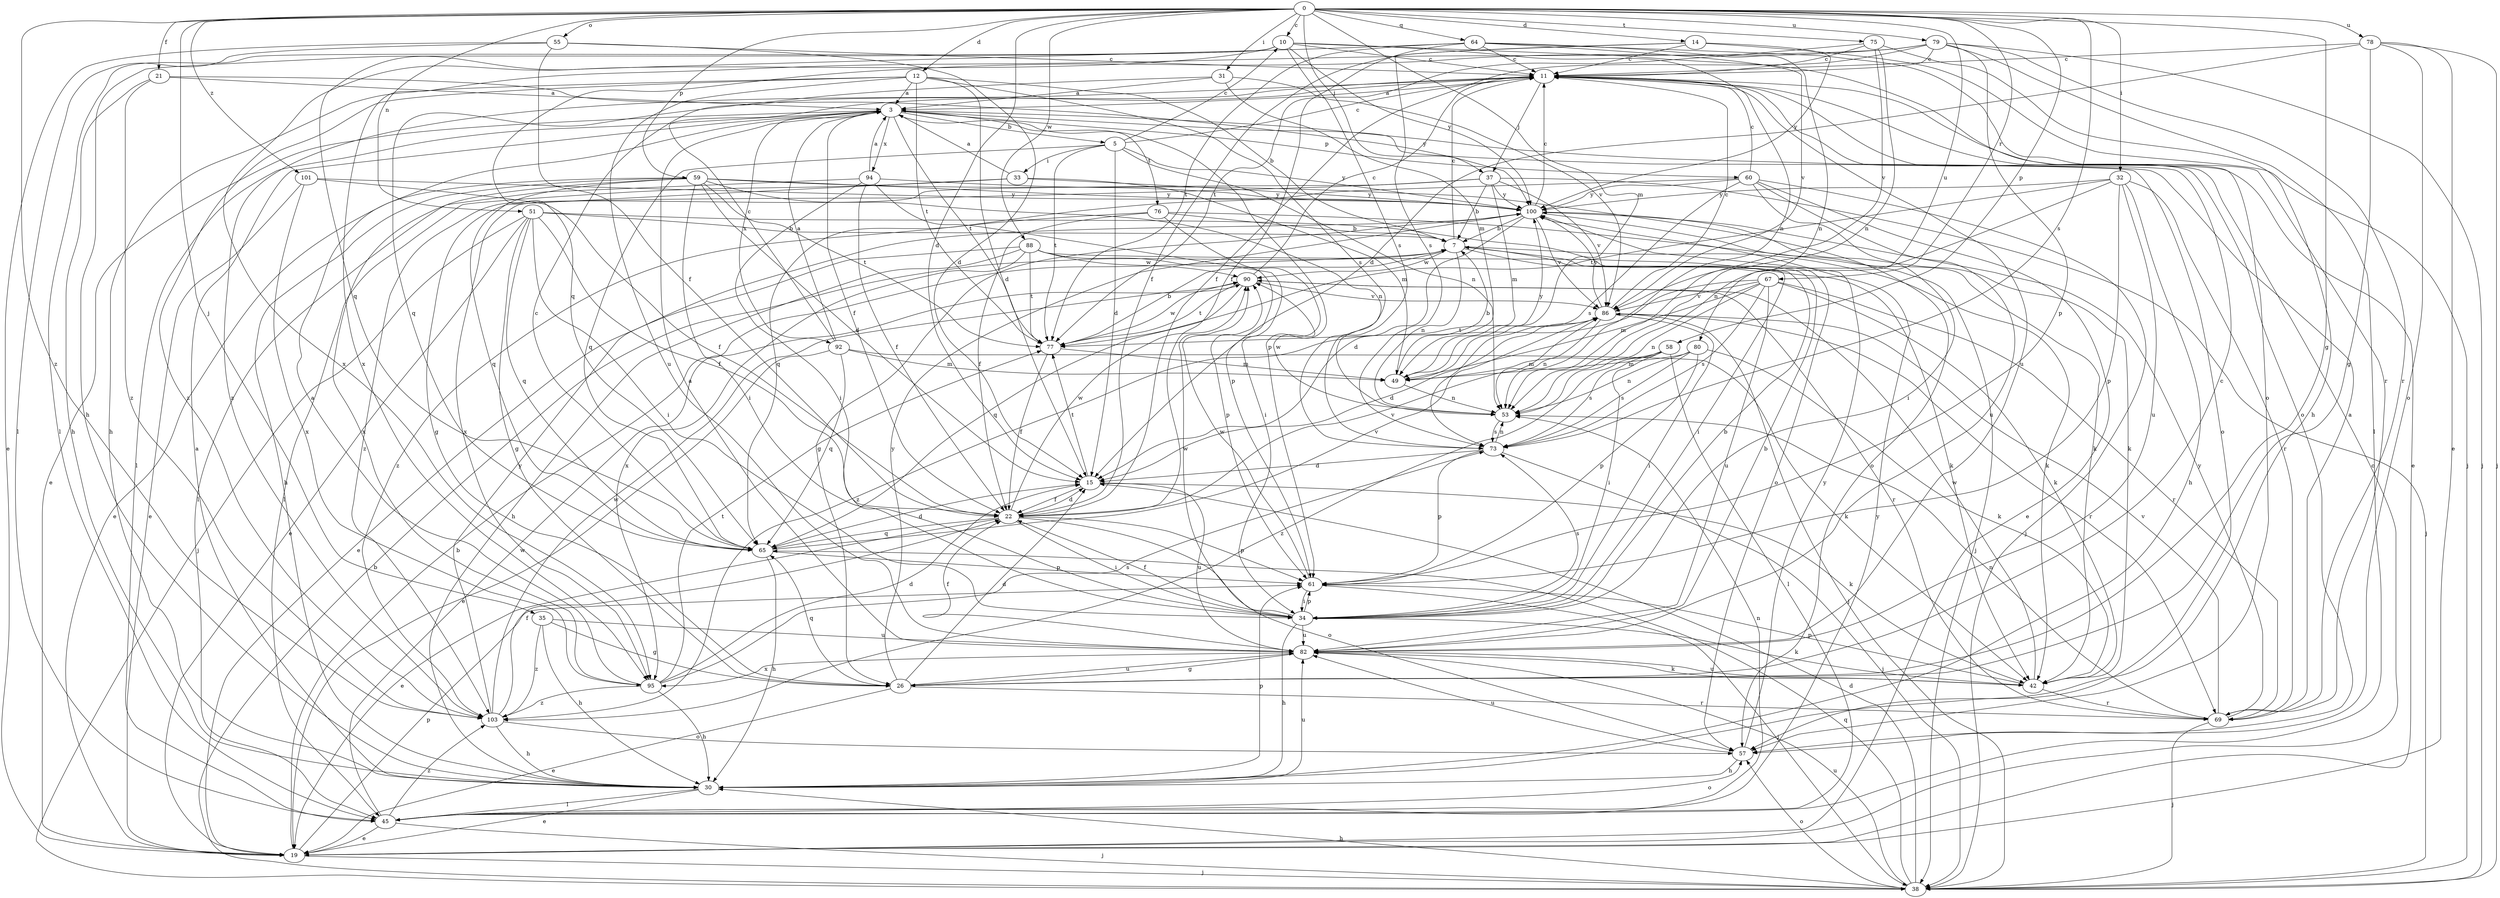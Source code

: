 strict digraph  {
0;
3;
5;
7;
10;
11;
12;
14;
15;
19;
21;
22;
26;
30;
31;
32;
33;
34;
35;
37;
38;
42;
45;
49;
51;
53;
55;
57;
58;
59;
60;
61;
64;
65;
67;
69;
73;
75;
76;
77;
78;
79;
80;
82;
86;
88;
90;
92;
94;
95;
100;
101;
103;
0 -> 10  [label=c];
0 -> 12  [label=d];
0 -> 14  [label=d];
0 -> 15  [label=d];
0 -> 21  [label=f];
0 -> 26  [label=g];
0 -> 31  [label=i];
0 -> 32  [label=i];
0 -> 35  [label=j];
0 -> 37  [label=j];
0 -> 49  [label=m];
0 -> 51  [label=n];
0 -> 55  [label=o];
0 -> 58  [label=p];
0 -> 59  [label=p];
0 -> 64  [label=q];
0 -> 67  [label=r];
0 -> 73  [label=s];
0 -> 75  [label=t];
0 -> 78  [label=u];
0 -> 79  [label=u];
0 -> 80  [label=u];
0 -> 88  [label=w];
0 -> 101  [label=z];
0 -> 103  [label=z];
3 -> 5  [label=b];
3 -> 19  [label=e];
3 -> 22  [label=f];
3 -> 45  [label=l];
3 -> 57  [label=o];
3 -> 60  [label=p];
3 -> 61  [label=p];
3 -> 76  [label=t];
3 -> 77  [label=t];
3 -> 92  [label=x];
3 -> 94  [label=x];
5 -> 10  [label=c];
5 -> 11  [label=c];
5 -> 15  [label=d];
5 -> 33  [label=i];
5 -> 53  [label=n];
5 -> 65  [label=q];
5 -> 77  [label=t];
5 -> 100  [label=y];
7 -> 11  [label=c];
7 -> 34  [label=i];
7 -> 42  [label=k];
7 -> 53  [label=n];
7 -> 90  [label=w];
10 -> 11  [label=c];
10 -> 30  [label=h];
10 -> 45  [label=l];
10 -> 53  [label=n];
10 -> 57  [label=o];
10 -> 65  [label=q];
10 -> 73  [label=s];
10 -> 100  [label=y];
11 -> 3  [label=a];
11 -> 19  [label=e];
11 -> 37  [label=j];
11 -> 57  [label=o];
11 -> 82  [label=u];
11 -> 103  [label=z];
12 -> 3  [label=a];
12 -> 7  [label=b];
12 -> 15  [label=d];
12 -> 30  [label=h];
12 -> 73  [label=s];
12 -> 77  [label=t];
12 -> 82  [label=u];
12 -> 103  [label=z];
14 -> 11  [label=c];
14 -> 22  [label=f];
14 -> 38  [label=j];
14 -> 73  [label=s];
14 -> 100  [label=y];
15 -> 22  [label=f];
15 -> 42  [label=k];
15 -> 77  [label=t];
15 -> 82  [label=u];
19 -> 7  [label=b];
19 -> 11  [label=c];
19 -> 38  [label=j];
19 -> 61  [label=p];
21 -> 3  [label=a];
21 -> 30  [label=h];
21 -> 100  [label=y];
21 -> 103  [label=z];
22 -> 15  [label=d];
22 -> 19  [label=e];
22 -> 34  [label=i];
22 -> 57  [label=o];
22 -> 61  [label=p];
22 -> 65  [label=q];
22 -> 86  [label=v];
22 -> 90  [label=w];
26 -> 11  [label=c];
26 -> 15  [label=d];
26 -> 19  [label=e];
26 -> 65  [label=q];
26 -> 69  [label=r];
26 -> 82  [label=u];
26 -> 100  [label=y];
30 -> 3  [label=a];
30 -> 19  [label=e];
30 -> 45  [label=l];
30 -> 61  [label=p];
30 -> 82  [label=u];
31 -> 3  [label=a];
31 -> 49  [label=m];
31 -> 65  [label=q];
31 -> 86  [label=v];
32 -> 30  [label=h];
32 -> 53  [label=n];
32 -> 61  [label=p];
32 -> 69  [label=r];
32 -> 77  [label=t];
32 -> 82  [label=u];
32 -> 100  [label=y];
33 -> 3  [label=a];
33 -> 26  [label=g];
33 -> 45  [label=l];
33 -> 49  [label=m];
33 -> 100  [label=y];
34 -> 7  [label=b];
34 -> 22  [label=f];
34 -> 30  [label=h];
34 -> 42  [label=k];
34 -> 61  [label=p];
34 -> 73  [label=s];
34 -> 82  [label=u];
34 -> 90  [label=w];
35 -> 26  [label=g];
35 -> 30  [label=h];
35 -> 82  [label=u];
35 -> 103  [label=z];
37 -> 7  [label=b];
37 -> 38  [label=j];
37 -> 49  [label=m];
37 -> 86  [label=v];
37 -> 95  [label=x];
37 -> 100  [label=y];
37 -> 103  [label=z];
38 -> 7  [label=b];
38 -> 15  [label=d];
38 -> 30  [label=h];
38 -> 57  [label=o];
38 -> 65  [label=q];
38 -> 82  [label=u];
42 -> 61  [label=p];
42 -> 69  [label=r];
42 -> 82  [label=u];
42 -> 90  [label=w];
45 -> 19  [label=e];
45 -> 38  [label=j];
45 -> 53  [label=n];
45 -> 57  [label=o];
45 -> 90  [label=w];
45 -> 100  [label=y];
45 -> 103  [label=z];
49 -> 7  [label=b];
49 -> 53  [label=n];
49 -> 100  [label=y];
51 -> 7  [label=b];
51 -> 19  [label=e];
51 -> 22  [label=f];
51 -> 26  [label=g];
51 -> 34  [label=i];
51 -> 38  [label=j];
51 -> 57  [label=o];
51 -> 65  [label=q];
53 -> 73  [label=s];
53 -> 90  [label=w];
55 -> 11  [label=c];
55 -> 15  [label=d];
55 -> 19  [label=e];
55 -> 22  [label=f];
55 -> 45  [label=l];
57 -> 30  [label=h];
57 -> 82  [label=u];
57 -> 100  [label=y];
58 -> 34  [label=i];
58 -> 45  [label=l];
58 -> 49  [label=m];
58 -> 73  [label=s];
58 -> 103  [label=z];
59 -> 15  [label=d];
59 -> 19  [label=e];
59 -> 30  [label=h];
59 -> 34  [label=i];
59 -> 53  [label=n];
59 -> 57  [label=o];
59 -> 65  [label=q];
59 -> 77  [label=t];
59 -> 95  [label=x];
59 -> 100  [label=y];
60 -> 11  [label=c];
60 -> 19  [label=e];
60 -> 34  [label=i];
60 -> 38  [label=j];
60 -> 65  [label=q];
60 -> 73  [label=s];
60 -> 82  [label=u];
60 -> 100  [label=y];
61 -> 34  [label=i];
61 -> 38  [label=j];
61 -> 90  [label=w];
64 -> 11  [label=c];
64 -> 22  [label=f];
64 -> 53  [label=n];
64 -> 69  [label=r];
64 -> 77  [label=t];
64 -> 86  [label=v];
64 -> 95  [label=x];
65 -> 11  [label=c];
65 -> 15  [label=d];
65 -> 30  [label=h];
65 -> 61  [label=p];
65 -> 86  [label=v];
67 -> 42  [label=k];
67 -> 49  [label=m];
67 -> 53  [label=n];
67 -> 69  [label=r];
67 -> 73  [label=s];
67 -> 82  [label=u];
67 -> 86  [label=v];
67 -> 103  [label=z];
69 -> 3  [label=a];
69 -> 38  [label=j];
69 -> 53  [label=n];
69 -> 86  [label=v];
69 -> 100  [label=y];
73 -> 15  [label=d];
73 -> 38  [label=j];
73 -> 53  [label=n];
73 -> 61  [label=p];
75 -> 11  [label=c];
75 -> 30  [label=h];
75 -> 53  [label=n];
75 -> 77  [label=t];
75 -> 86  [label=v];
76 -> 7  [label=b];
76 -> 22  [label=f];
76 -> 34  [label=i];
76 -> 42  [label=k];
76 -> 103  [label=z];
77 -> 7  [label=b];
77 -> 22  [label=f];
77 -> 49  [label=m];
77 -> 90  [label=w];
78 -> 11  [label=c];
78 -> 15  [label=d];
78 -> 19  [label=e];
78 -> 26  [label=g];
78 -> 38  [label=j];
78 -> 57  [label=o];
79 -> 11  [label=c];
79 -> 22  [label=f];
79 -> 38  [label=j];
79 -> 45  [label=l];
79 -> 61  [label=p];
79 -> 65  [label=q];
79 -> 69  [label=r];
79 -> 95  [label=x];
80 -> 42  [label=k];
80 -> 49  [label=m];
80 -> 53  [label=n];
80 -> 61  [label=p];
80 -> 73  [label=s];
82 -> 3  [label=a];
82 -> 7  [label=b];
82 -> 22  [label=f];
82 -> 26  [label=g];
82 -> 42  [label=k];
82 -> 95  [label=x];
86 -> 11  [label=c];
86 -> 15  [label=d];
86 -> 34  [label=i];
86 -> 38  [label=j];
86 -> 53  [label=n];
86 -> 69  [label=r];
86 -> 77  [label=t];
86 -> 100  [label=y];
88 -> 19  [label=e];
88 -> 30  [label=h];
88 -> 42  [label=k];
88 -> 61  [label=p];
88 -> 77  [label=t];
88 -> 90  [label=w];
88 -> 95  [label=x];
90 -> 11  [label=c];
90 -> 65  [label=q];
90 -> 69  [label=r];
90 -> 77  [label=t];
90 -> 86  [label=v];
92 -> 3  [label=a];
92 -> 11  [label=c];
92 -> 19  [label=e];
92 -> 42  [label=k];
92 -> 49  [label=m];
92 -> 65  [label=q];
94 -> 3  [label=a];
94 -> 22  [label=f];
94 -> 34  [label=i];
94 -> 45  [label=l];
94 -> 61  [label=p];
94 -> 100  [label=y];
95 -> 3  [label=a];
95 -> 15  [label=d];
95 -> 30  [label=h];
95 -> 73  [label=s];
95 -> 77  [label=t];
95 -> 103  [label=z];
100 -> 7  [label=b];
100 -> 11  [label=c];
100 -> 15  [label=d];
100 -> 26  [label=g];
100 -> 38  [label=j];
100 -> 42  [label=k];
100 -> 86  [label=v];
101 -> 19  [label=e];
101 -> 22  [label=f];
101 -> 95  [label=x];
101 -> 100  [label=y];
103 -> 22  [label=f];
103 -> 30  [label=h];
103 -> 57  [label=o];
103 -> 90  [label=w];
103 -> 100  [label=y];
}
